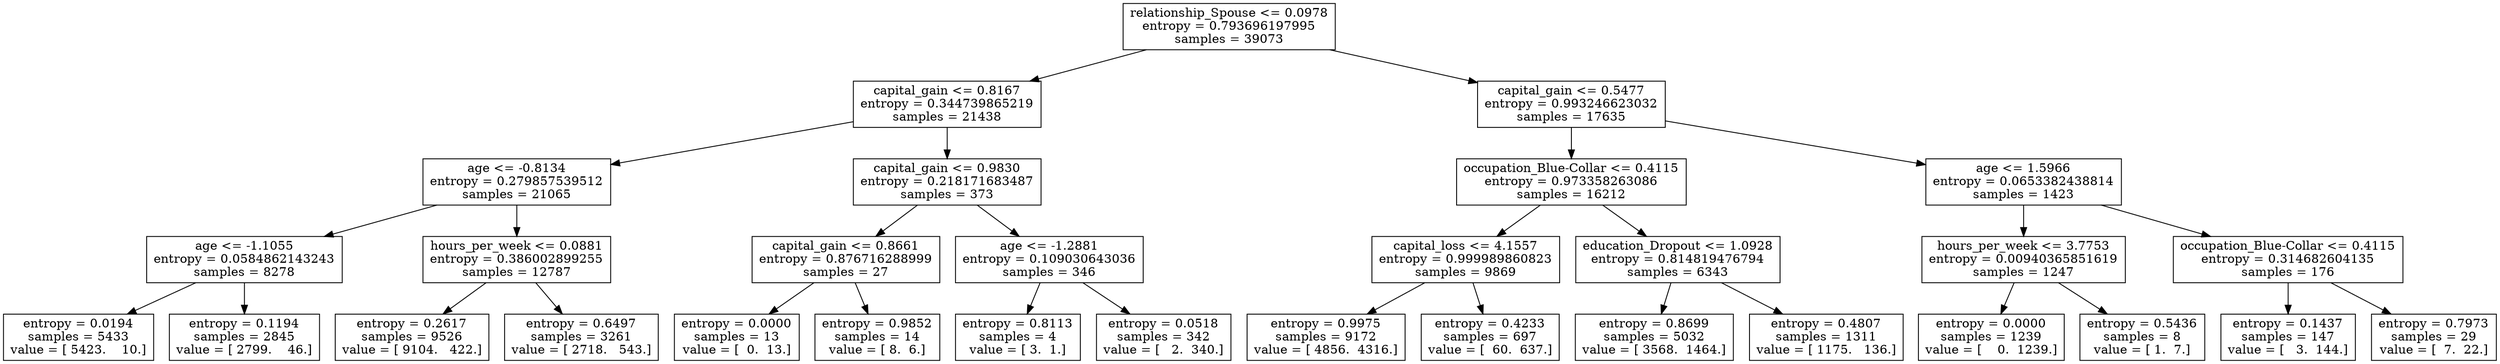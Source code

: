 digraph Tree {
0 [label="relationship_Spouse <= 0.0978\nentropy = 0.793696197995\nsamples = 39073", shape="box"] ;
1 [label="capital_gain <= 0.8167\nentropy = 0.344739865219\nsamples = 21438", shape="box"] ;
0 -> 1 ;
2 [label="age <= -0.8134\nentropy = 0.279857539512\nsamples = 21065", shape="box"] ;
1 -> 2 ;
3 [label="age <= -1.1055\nentropy = 0.0584862143243\nsamples = 8278", shape="box"] ;
2 -> 3 ;
4 [label="entropy = 0.0194\nsamples = 5433\nvalue = [ 5423.    10.]", shape="box"] ;
3 -> 4 ;
5 [label="entropy = 0.1194\nsamples = 2845\nvalue = [ 2799.    46.]", shape="box"] ;
3 -> 5 ;
6 [label="hours_per_week <= 0.0881\nentropy = 0.386002899255\nsamples = 12787", shape="box"] ;
2 -> 6 ;
7 [label="entropy = 0.2617\nsamples = 9526\nvalue = [ 9104.   422.]", shape="box"] ;
6 -> 7 ;
8 [label="entropy = 0.6497\nsamples = 3261\nvalue = [ 2718.   543.]", shape="box"] ;
6 -> 8 ;
9 [label="capital_gain <= 0.9830\nentropy = 0.218171683487\nsamples = 373", shape="box"] ;
1 -> 9 ;
10 [label="capital_gain <= 0.8661\nentropy = 0.876716288999\nsamples = 27", shape="box"] ;
9 -> 10 ;
11 [label="entropy = 0.0000\nsamples = 13\nvalue = [  0.  13.]", shape="box"] ;
10 -> 11 ;
12 [label="entropy = 0.9852\nsamples = 14\nvalue = [ 8.  6.]", shape="box"] ;
10 -> 12 ;
13 [label="age <= -1.2881\nentropy = 0.109030643036\nsamples = 346", shape="box"] ;
9 -> 13 ;
14 [label="entropy = 0.8113\nsamples = 4\nvalue = [ 3.  1.]", shape="box"] ;
13 -> 14 ;
15 [label="entropy = 0.0518\nsamples = 342\nvalue = [   2.  340.]", shape="box"] ;
13 -> 15 ;
16 [label="capital_gain <= 0.5477\nentropy = 0.993246623032\nsamples = 17635", shape="box"] ;
0 -> 16 ;
17 [label="occupation_Blue-Collar <= 0.4115\nentropy = 0.973358263086\nsamples = 16212", shape="box"] ;
16 -> 17 ;
18 [label="capital_loss <= 4.1557\nentropy = 0.999989860823\nsamples = 9869", shape="box"] ;
17 -> 18 ;
19 [label="entropy = 0.9975\nsamples = 9172\nvalue = [ 4856.  4316.]", shape="box"] ;
18 -> 19 ;
20 [label="entropy = 0.4233\nsamples = 697\nvalue = [  60.  637.]", shape="box"] ;
18 -> 20 ;
21 [label="education_Dropout <= 1.0928\nentropy = 0.814819476794\nsamples = 6343", shape="box"] ;
17 -> 21 ;
22 [label="entropy = 0.8699\nsamples = 5032\nvalue = [ 3568.  1464.]", shape="box"] ;
21 -> 22 ;
23 [label="entropy = 0.4807\nsamples = 1311\nvalue = [ 1175.   136.]", shape="box"] ;
21 -> 23 ;
24 [label="age <= 1.5966\nentropy = 0.0653382438814\nsamples = 1423", shape="box"] ;
16 -> 24 ;
25 [label="hours_per_week <= 3.7753\nentropy = 0.00940365851619\nsamples = 1247", shape="box"] ;
24 -> 25 ;
26 [label="entropy = 0.0000\nsamples = 1239\nvalue = [    0.  1239.]", shape="box"] ;
25 -> 26 ;
27 [label="entropy = 0.5436\nsamples = 8\nvalue = [ 1.  7.]", shape="box"] ;
25 -> 27 ;
28 [label="occupation_Blue-Collar <= 0.4115\nentropy = 0.314682604135\nsamples = 176", shape="box"] ;
24 -> 28 ;
29 [label="entropy = 0.1437\nsamples = 147\nvalue = [   3.  144.]", shape="box"] ;
28 -> 29 ;
30 [label="entropy = 0.7973\nsamples = 29\nvalue = [  7.  22.]", shape="box"] ;
28 -> 30 ;
}